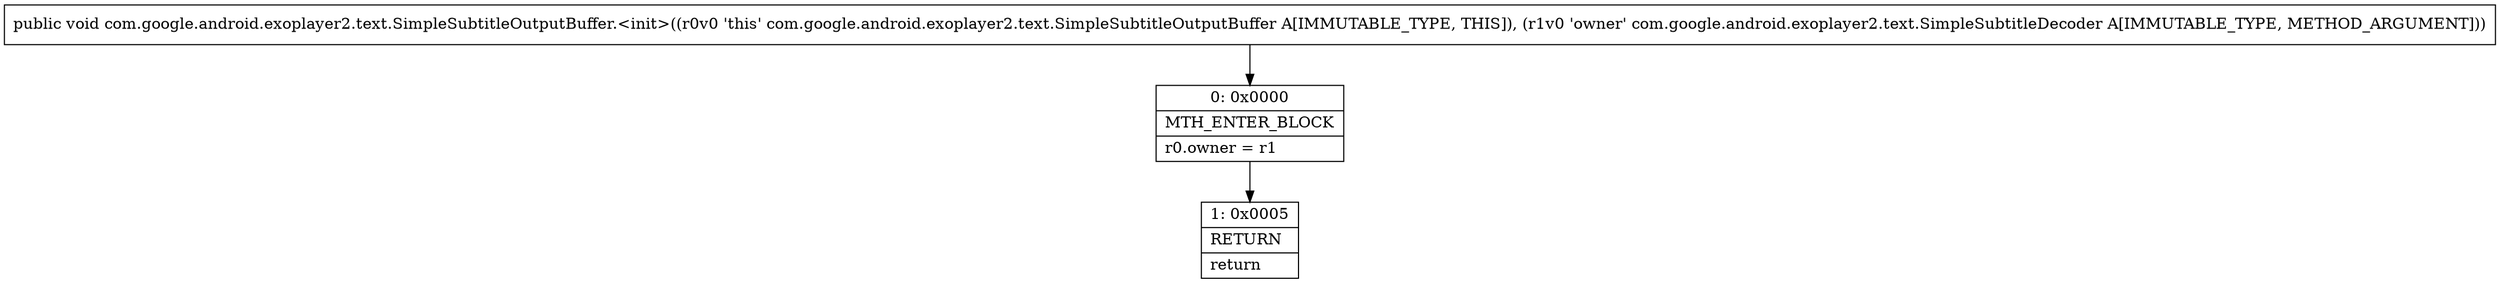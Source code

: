 digraph "CFG forcom.google.android.exoplayer2.text.SimpleSubtitleOutputBuffer.\<init\>(Lcom\/google\/android\/exoplayer2\/text\/SimpleSubtitleDecoder;)V" {
Node_0 [shape=record,label="{0\:\ 0x0000|MTH_ENTER_BLOCK\l|r0.owner = r1\l}"];
Node_1 [shape=record,label="{1\:\ 0x0005|RETURN\l|return\l}"];
MethodNode[shape=record,label="{public void com.google.android.exoplayer2.text.SimpleSubtitleOutputBuffer.\<init\>((r0v0 'this' com.google.android.exoplayer2.text.SimpleSubtitleOutputBuffer A[IMMUTABLE_TYPE, THIS]), (r1v0 'owner' com.google.android.exoplayer2.text.SimpleSubtitleDecoder A[IMMUTABLE_TYPE, METHOD_ARGUMENT])) }"];
MethodNode -> Node_0;
Node_0 -> Node_1;
}

